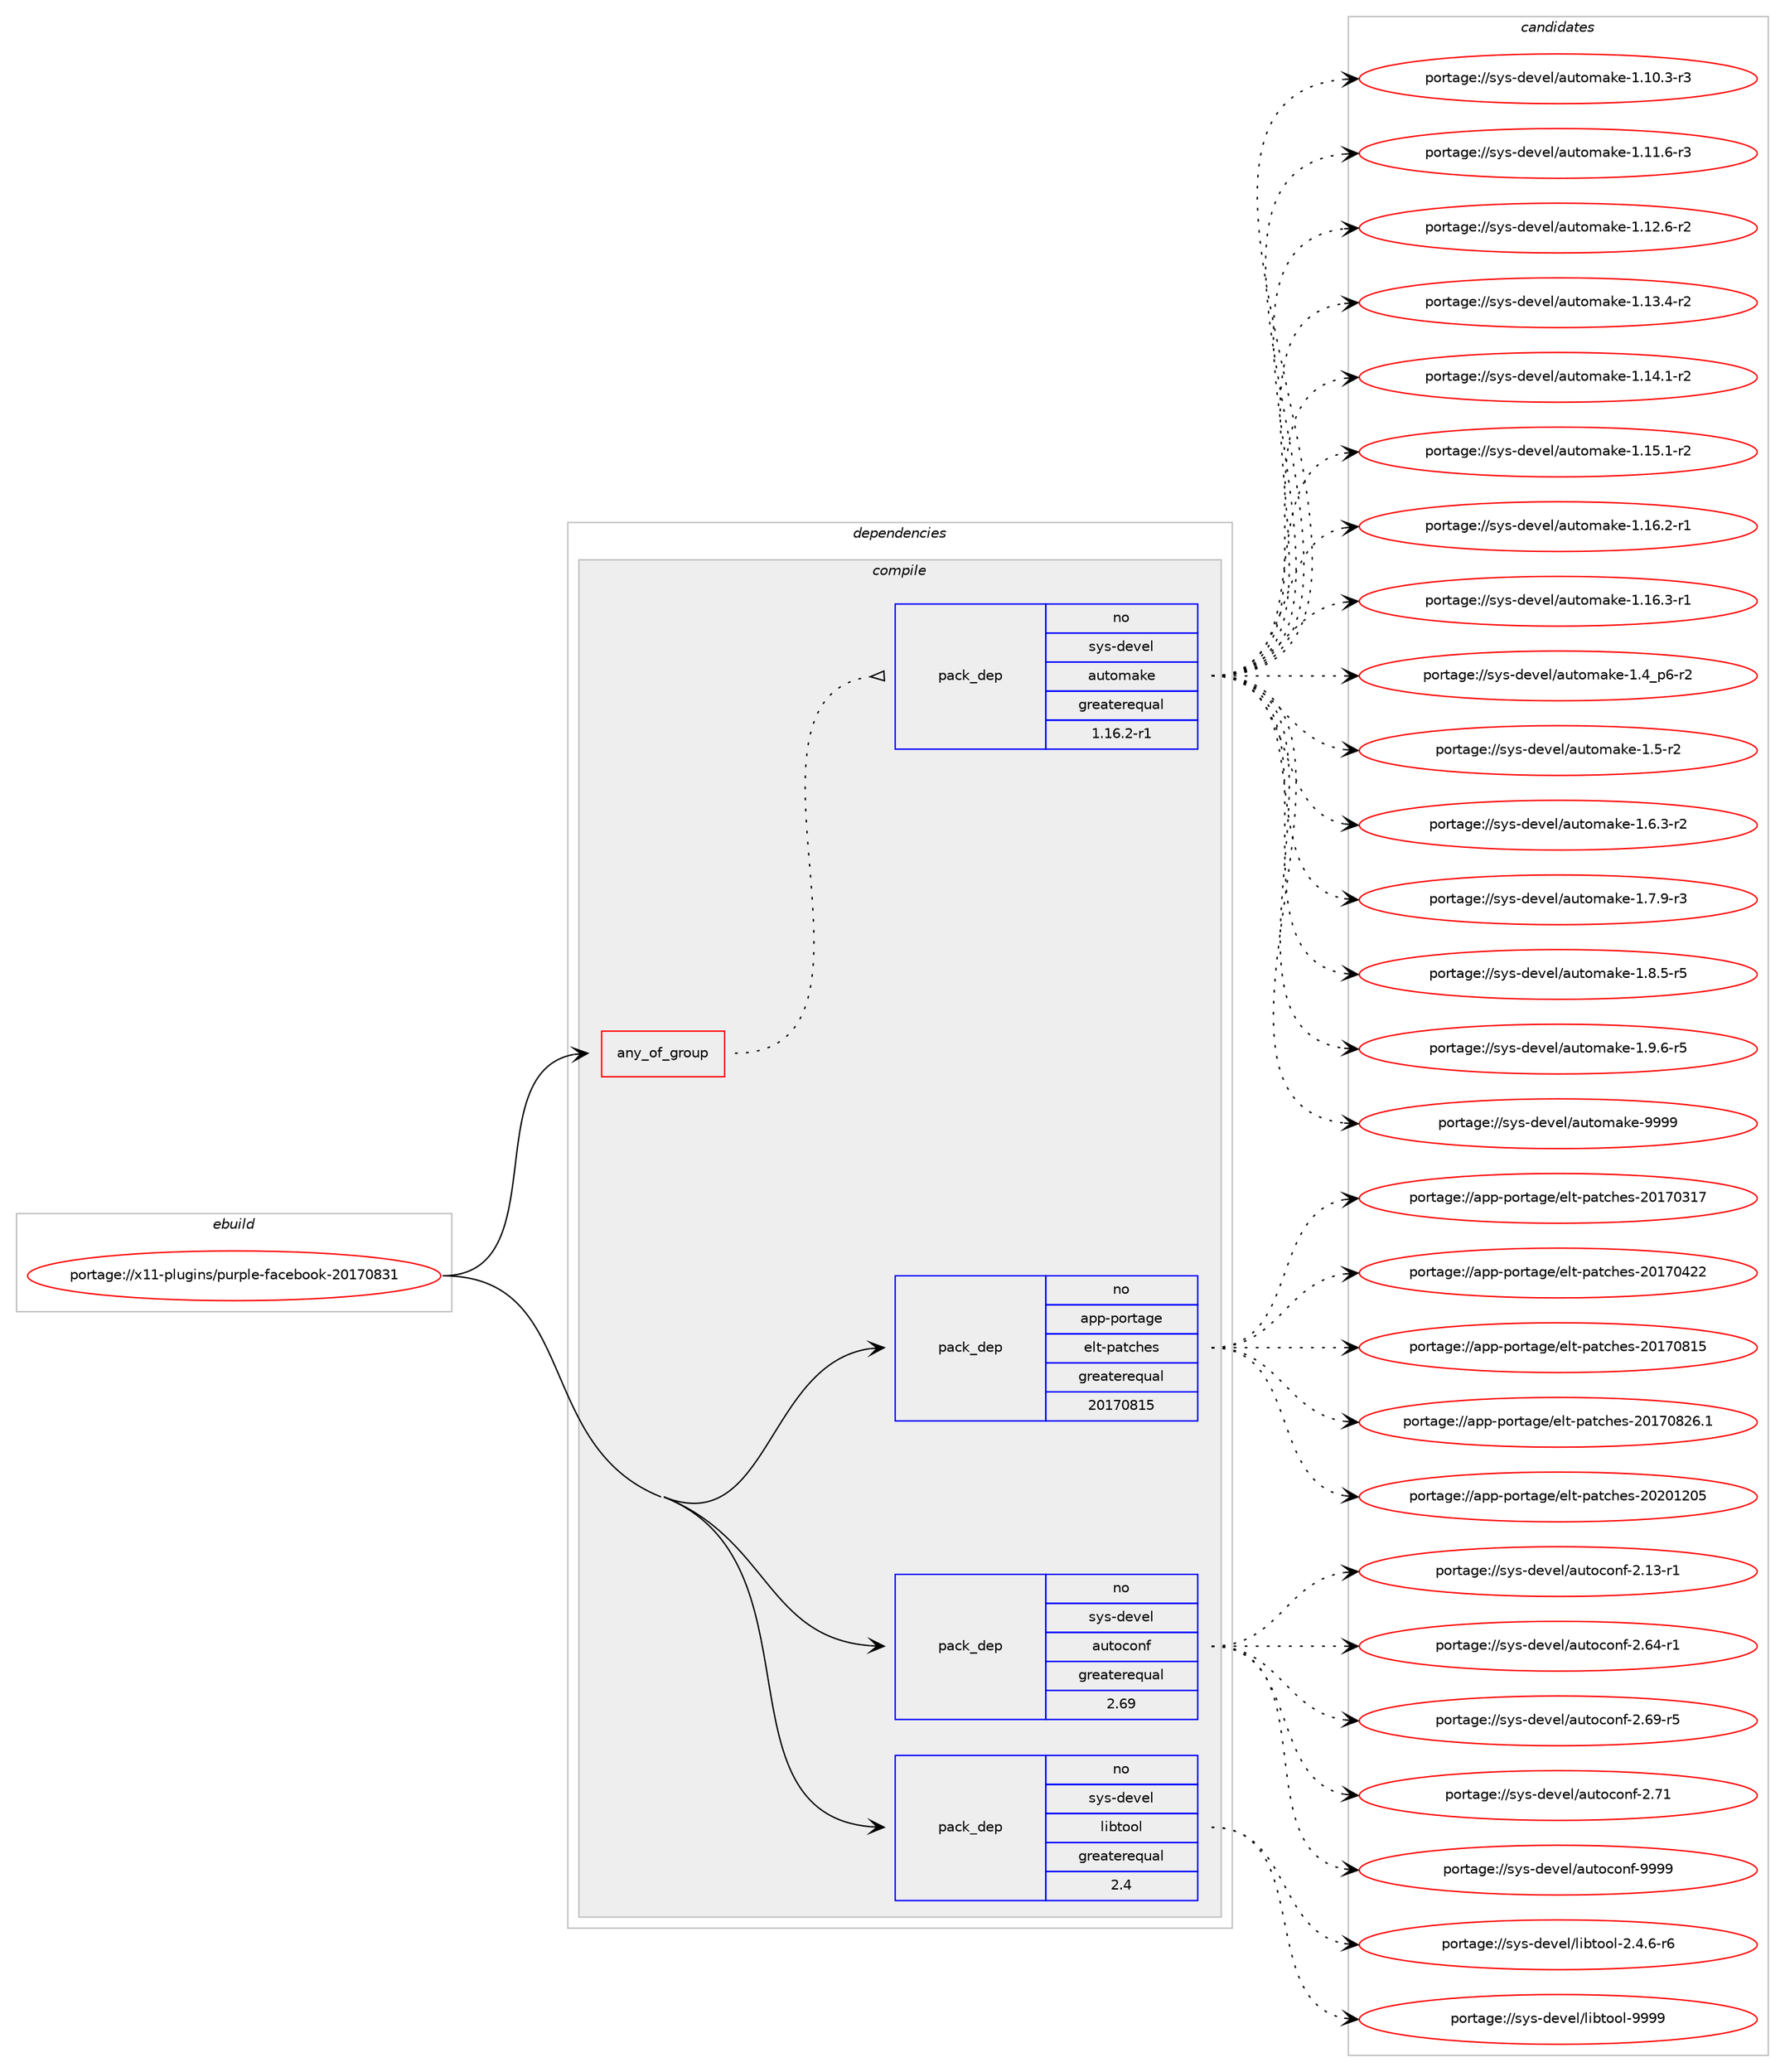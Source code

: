 digraph prolog {

# *************
# Graph options
# *************

newrank=true;
concentrate=true;
compound=true;
graph [rankdir=LR,fontname=Helvetica,fontsize=10,ranksep=1.5];#, ranksep=2.5, nodesep=0.2];
edge  [arrowhead=vee];
node  [fontname=Helvetica,fontsize=10];

# **********
# The ebuild
# **********

subgraph cluster_leftcol {
color=gray;
rank=same;
label=<<i>ebuild</i>>;
id [label="portage://x11-plugins/purple-facebook-20170831", color=red, width=4, href="../x11-plugins/purple-facebook-20170831.svg"];
}

# ****************
# The dependencies
# ****************

subgraph cluster_midcol {
color=gray;
label=<<i>dependencies</i>>;
subgraph cluster_compile {
fillcolor="#eeeeee";
style=filled;
label=<<i>compile</i>>;
subgraph any79 {
dependency3639 [label=<<TABLE BORDER="0" CELLBORDER="1" CELLSPACING="0" CELLPADDING="4"><TR><TD CELLPADDING="10">any_of_group</TD></TR></TABLE>>, shape=none, color=red];subgraph pack2208 {
dependency3640 [label=<<TABLE BORDER="0" CELLBORDER="1" CELLSPACING="0" CELLPADDING="4" WIDTH="220"><TR><TD ROWSPAN="6" CELLPADDING="30">pack_dep</TD></TR><TR><TD WIDTH="110">no</TD></TR><TR><TD>sys-devel</TD></TR><TR><TD>automake</TD></TR><TR><TD>greaterequal</TD></TR><TR><TD>1.16.2-r1</TD></TR></TABLE>>, shape=none, color=blue];
}
dependency3639:e -> dependency3640:w [weight=20,style="dotted",arrowhead="oinv"];
}
id:e -> dependency3639:w [weight=20,style="solid",arrowhead="vee"];
subgraph pack2209 {
dependency3641 [label=<<TABLE BORDER="0" CELLBORDER="1" CELLSPACING="0" CELLPADDING="4" WIDTH="220"><TR><TD ROWSPAN="6" CELLPADDING="30">pack_dep</TD></TR><TR><TD WIDTH="110">no</TD></TR><TR><TD>app-portage</TD></TR><TR><TD>elt-patches</TD></TR><TR><TD>greaterequal</TD></TR><TR><TD>20170815</TD></TR></TABLE>>, shape=none, color=blue];
}
id:e -> dependency3641:w [weight=20,style="solid",arrowhead="vee"];
# *** BEGIN UNKNOWN DEPENDENCY TYPE (TODO) ***
# id -> package_dependency(portage://x11-plugins/purple-facebook-20170831,install,no,dev-libs,json-glib,none,[,,],[],[])
# *** END UNKNOWN DEPENDENCY TYPE (TODO) ***

# *** BEGIN UNKNOWN DEPENDENCY TYPE (TODO) ***
# id -> package_dependency(portage://x11-plugins/purple-facebook-20170831,install,no,net-im,pidgin,none,[,,],[],[])
# *** END UNKNOWN DEPENDENCY TYPE (TODO) ***

subgraph pack2210 {
dependency3642 [label=<<TABLE BORDER="0" CELLBORDER="1" CELLSPACING="0" CELLPADDING="4" WIDTH="220"><TR><TD ROWSPAN="6" CELLPADDING="30">pack_dep</TD></TR><TR><TD WIDTH="110">no</TD></TR><TR><TD>sys-devel</TD></TR><TR><TD>autoconf</TD></TR><TR><TD>greaterequal</TD></TR><TR><TD>2.69</TD></TR></TABLE>>, shape=none, color=blue];
}
id:e -> dependency3642:w [weight=20,style="solid",arrowhead="vee"];
# *** BEGIN UNKNOWN DEPENDENCY TYPE (TODO) ***
# id -> package_dependency(portage://x11-plugins/purple-facebook-20170831,install,no,sys-devel,gnuconfig,none,[,,],[],[])
# *** END UNKNOWN DEPENDENCY TYPE (TODO) ***

subgraph pack2211 {
dependency3643 [label=<<TABLE BORDER="0" CELLBORDER="1" CELLSPACING="0" CELLPADDING="4" WIDTH="220"><TR><TD ROWSPAN="6" CELLPADDING="30">pack_dep</TD></TR><TR><TD WIDTH="110">no</TD></TR><TR><TD>sys-devel</TD></TR><TR><TD>libtool</TD></TR><TR><TD>greaterequal</TD></TR><TR><TD>2.4</TD></TR></TABLE>>, shape=none, color=blue];
}
id:e -> dependency3643:w [weight=20,style="solid",arrowhead="vee"];
}
subgraph cluster_compileandrun {
fillcolor="#eeeeee";
style=filled;
label=<<i>compile and run</i>>;
}
subgraph cluster_run {
fillcolor="#eeeeee";
style=filled;
label=<<i>run</i>>;
# *** BEGIN UNKNOWN DEPENDENCY TYPE (TODO) ***
# id -> package_dependency(portage://x11-plugins/purple-facebook-20170831,run,no,dev-libs,json-glib,none,[,,],[],[])
# *** END UNKNOWN DEPENDENCY TYPE (TODO) ***

# *** BEGIN UNKNOWN DEPENDENCY TYPE (TODO) ***
# id -> package_dependency(portage://x11-plugins/purple-facebook-20170831,run,no,net-im,pidgin,none,[,,],[],[])
# *** END UNKNOWN DEPENDENCY TYPE (TODO) ***

}
}

# **************
# The candidates
# **************

subgraph cluster_choices {
rank=same;
color=gray;
label=<<i>candidates</i>>;

subgraph choice2208 {
color=black;
nodesep=1;
choice11512111545100101118101108479711711611110997107101454946494846514511451 [label="portage://sys-devel/automake-1.10.3-r3", color=red, width=4,href="../sys-devel/automake-1.10.3-r3.svg"];
choice11512111545100101118101108479711711611110997107101454946494946544511451 [label="portage://sys-devel/automake-1.11.6-r3", color=red, width=4,href="../sys-devel/automake-1.11.6-r3.svg"];
choice11512111545100101118101108479711711611110997107101454946495046544511450 [label="portage://sys-devel/automake-1.12.6-r2", color=red, width=4,href="../sys-devel/automake-1.12.6-r2.svg"];
choice11512111545100101118101108479711711611110997107101454946495146524511450 [label="portage://sys-devel/automake-1.13.4-r2", color=red, width=4,href="../sys-devel/automake-1.13.4-r2.svg"];
choice11512111545100101118101108479711711611110997107101454946495246494511450 [label="portage://sys-devel/automake-1.14.1-r2", color=red, width=4,href="../sys-devel/automake-1.14.1-r2.svg"];
choice11512111545100101118101108479711711611110997107101454946495346494511450 [label="portage://sys-devel/automake-1.15.1-r2", color=red, width=4,href="../sys-devel/automake-1.15.1-r2.svg"];
choice11512111545100101118101108479711711611110997107101454946495446504511449 [label="portage://sys-devel/automake-1.16.2-r1", color=red, width=4,href="../sys-devel/automake-1.16.2-r1.svg"];
choice11512111545100101118101108479711711611110997107101454946495446514511449 [label="portage://sys-devel/automake-1.16.3-r1", color=red, width=4,href="../sys-devel/automake-1.16.3-r1.svg"];
choice115121115451001011181011084797117116111109971071014549465295112544511450 [label="portage://sys-devel/automake-1.4_p6-r2", color=red, width=4,href="../sys-devel/automake-1.4_p6-r2.svg"];
choice11512111545100101118101108479711711611110997107101454946534511450 [label="portage://sys-devel/automake-1.5-r2", color=red, width=4,href="../sys-devel/automake-1.5-r2.svg"];
choice115121115451001011181011084797117116111109971071014549465446514511450 [label="portage://sys-devel/automake-1.6.3-r2", color=red, width=4,href="../sys-devel/automake-1.6.3-r2.svg"];
choice115121115451001011181011084797117116111109971071014549465546574511451 [label="portage://sys-devel/automake-1.7.9-r3", color=red, width=4,href="../sys-devel/automake-1.7.9-r3.svg"];
choice115121115451001011181011084797117116111109971071014549465646534511453 [label="portage://sys-devel/automake-1.8.5-r5", color=red, width=4,href="../sys-devel/automake-1.8.5-r5.svg"];
choice115121115451001011181011084797117116111109971071014549465746544511453 [label="portage://sys-devel/automake-1.9.6-r5", color=red, width=4,href="../sys-devel/automake-1.9.6-r5.svg"];
choice115121115451001011181011084797117116111109971071014557575757 [label="portage://sys-devel/automake-9999", color=red, width=4,href="../sys-devel/automake-9999.svg"];
dependency3640:e -> choice11512111545100101118101108479711711611110997107101454946494846514511451:w [style=dotted,weight="100"];
dependency3640:e -> choice11512111545100101118101108479711711611110997107101454946494946544511451:w [style=dotted,weight="100"];
dependency3640:e -> choice11512111545100101118101108479711711611110997107101454946495046544511450:w [style=dotted,weight="100"];
dependency3640:e -> choice11512111545100101118101108479711711611110997107101454946495146524511450:w [style=dotted,weight="100"];
dependency3640:e -> choice11512111545100101118101108479711711611110997107101454946495246494511450:w [style=dotted,weight="100"];
dependency3640:e -> choice11512111545100101118101108479711711611110997107101454946495346494511450:w [style=dotted,weight="100"];
dependency3640:e -> choice11512111545100101118101108479711711611110997107101454946495446504511449:w [style=dotted,weight="100"];
dependency3640:e -> choice11512111545100101118101108479711711611110997107101454946495446514511449:w [style=dotted,weight="100"];
dependency3640:e -> choice115121115451001011181011084797117116111109971071014549465295112544511450:w [style=dotted,weight="100"];
dependency3640:e -> choice11512111545100101118101108479711711611110997107101454946534511450:w [style=dotted,weight="100"];
dependency3640:e -> choice115121115451001011181011084797117116111109971071014549465446514511450:w [style=dotted,weight="100"];
dependency3640:e -> choice115121115451001011181011084797117116111109971071014549465546574511451:w [style=dotted,weight="100"];
dependency3640:e -> choice115121115451001011181011084797117116111109971071014549465646534511453:w [style=dotted,weight="100"];
dependency3640:e -> choice115121115451001011181011084797117116111109971071014549465746544511453:w [style=dotted,weight="100"];
dependency3640:e -> choice115121115451001011181011084797117116111109971071014557575757:w [style=dotted,weight="100"];
}
subgraph choice2209 {
color=black;
nodesep=1;
choice97112112451121111141169710310147101108116451129711699104101115455048495548514955 [label="portage://app-portage/elt-patches-20170317", color=red, width=4,href="../app-portage/elt-patches-20170317.svg"];
choice97112112451121111141169710310147101108116451129711699104101115455048495548525050 [label="portage://app-portage/elt-patches-20170422", color=red, width=4,href="../app-portage/elt-patches-20170422.svg"];
choice97112112451121111141169710310147101108116451129711699104101115455048495548564953 [label="portage://app-portage/elt-patches-20170815", color=red, width=4,href="../app-portage/elt-patches-20170815.svg"];
choice971121124511211111411697103101471011081164511297116991041011154550484955485650544649 [label="portage://app-portage/elt-patches-20170826.1", color=red, width=4,href="../app-portage/elt-patches-20170826.1.svg"];
choice97112112451121111141169710310147101108116451129711699104101115455048504849504853 [label="portage://app-portage/elt-patches-20201205", color=red, width=4,href="../app-portage/elt-patches-20201205.svg"];
dependency3641:e -> choice97112112451121111141169710310147101108116451129711699104101115455048495548514955:w [style=dotted,weight="100"];
dependency3641:e -> choice97112112451121111141169710310147101108116451129711699104101115455048495548525050:w [style=dotted,weight="100"];
dependency3641:e -> choice97112112451121111141169710310147101108116451129711699104101115455048495548564953:w [style=dotted,weight="100"];
dependency3641:e -> choice971121124511211111411697103101471011081164511297116991041011154550484955485650544649:w [style=dotted,weight="100"];
dependency3641:e -> choice97112112451121111141169710310147101108116451129711699104101115455048504849504853:w [style=dotted,weight="100"];
}
subgraph choice2210 {
color=black;
nodesep=1;
choice1151211154510010111810110847971171161119911111010245504649514511449 [label="portage://sys-devel/autoconf-2.13-r1", color=red, width=4,href="../sys-devel/autoconf-2.13-r1.svg"];
choice1151211154510010111810110847971171161119911111010245504654524511449 [label="portage://sys-devel/autoconf-2.64-r1", color=red, width=4,href="../sys-devel/autoconf-2.64-r1.svg"];
choice1151211154510010111810110847971171161119911111010245504654574511453 [label="portage://sys-devel/autoconf-2.69-r5", color=red, width=4,href="../sys-devel/autoconf-2.69-r5.svg"];
choice115121115451001011181011084797117116111991111101024550465549 [label="portage://sys-devel/autoconf-2.71", color=red, width=4,href="../sys-devel/autoconf-2.71.svg"];
choice115121115451001011181011084797117116111991111101024557575757 [label="portage://sys-devel/autoconf-9999", color=red, width=4,href="../sys-devel/autoconf-9999.svg"];
dependency3642:e -> choice1151211154510010111810110847971171161119911111010245504649514511449:w [style=dotted,weight="100"];
dependency3642:e -> choice1151211154510010111810110847971171161119911111010245504654524511449:w [style=dotted,weight="100"];
dependency3642:e -> choice1151211154510010111810110847971171161119911111010245504654574511453:w [style=dotted,weight="100"];
dependency3642:e -> choice115121115451001011181011084797117116111991111101024550465549:w [style=dotted,weight="100"];
dependency3642:e -> choice115121115451001011181011084797117116111991111101024557575757:w [style=dotted,weight="100"];
}
subgraph choice2211 {
color=black;
nodesep=1;
choice1151211154510010111810110847108105981161111111084550465246544511454 [label="portage://sys-devel/libtool-2.4.6-r6", color=red, width=4,href="../sys-devel/libtool-2.4.6-r6.svg"];
choice1151211154510010111810110847108105981161111111084557575757 [label="portage://sys-devel/libtool-9999", color=red, width=4,href="../sys-devel/libtool-9999.svg"];
dependency3643:e -> choice1151211154510010111810110847108105981161111111084550465246544511454:w [style=dotted,weight="100"];
dependency3643:e -> choice1151211154510010111810110847108105981161111111084557575757:w [style=dotted,weight="100"];
}
}

}
